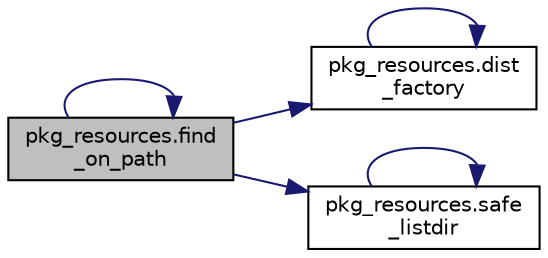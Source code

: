 digraph "pkg_resources.find_on_path"
{
 // LATEX_PDF_SIZE
  edge [fontname="Helvetica",fontsize="10",labelfontname="Helvetica",labelfontsize="10"];
  node [fontname="Helvetica",fontsize="10",shape=record];
  rankdir="LR";
  Node1 [label="pkg_resources.find\l_on_path",height=0.2,width=0.4,color="black", fillcolor="grey75", style="filled", fontcolor="black",tooltip=" "];
  Node1 -> Node2 [color="midnightblue",fontsize="10",style="solid",fontname="Helvetica"];
  Node2 [label="pkg_resources.dist\l_factory",height=0.2,width=0.4,color="black", fillcolor="white", style="filled",URL="$d0/de1/namespacepkg__resources.html#a2dd2cfe9de57b827c6747e80e1ef18e2",tooltip=" "];
  Node2 -> Node2 [color="midnightblue",fontsize="10",style="solid",fontname="Helvetica"];
  Node1 -> Node1 [color="midnightblue",fontsize="10",style="solid",fontname="Helvetica"];
  Node1 -> Node3 [color="midnightblue",fontsize="10",style="solid",fontname="Helvetica"];
  Node3 [label="pkg_resources.safe\l_listdir",height=0.2,width=0.4,color="black", fillcolor="white", style="filled",URL="$d0/de1/namespacepkg__resources.html#a24a292f7cca8e380c17105cfc9d88955",tooltip=" "];
  Node3 -> Node3 [color="midnightblue",fontsize="10",style="solid",fontname="Helvetica"];
}
